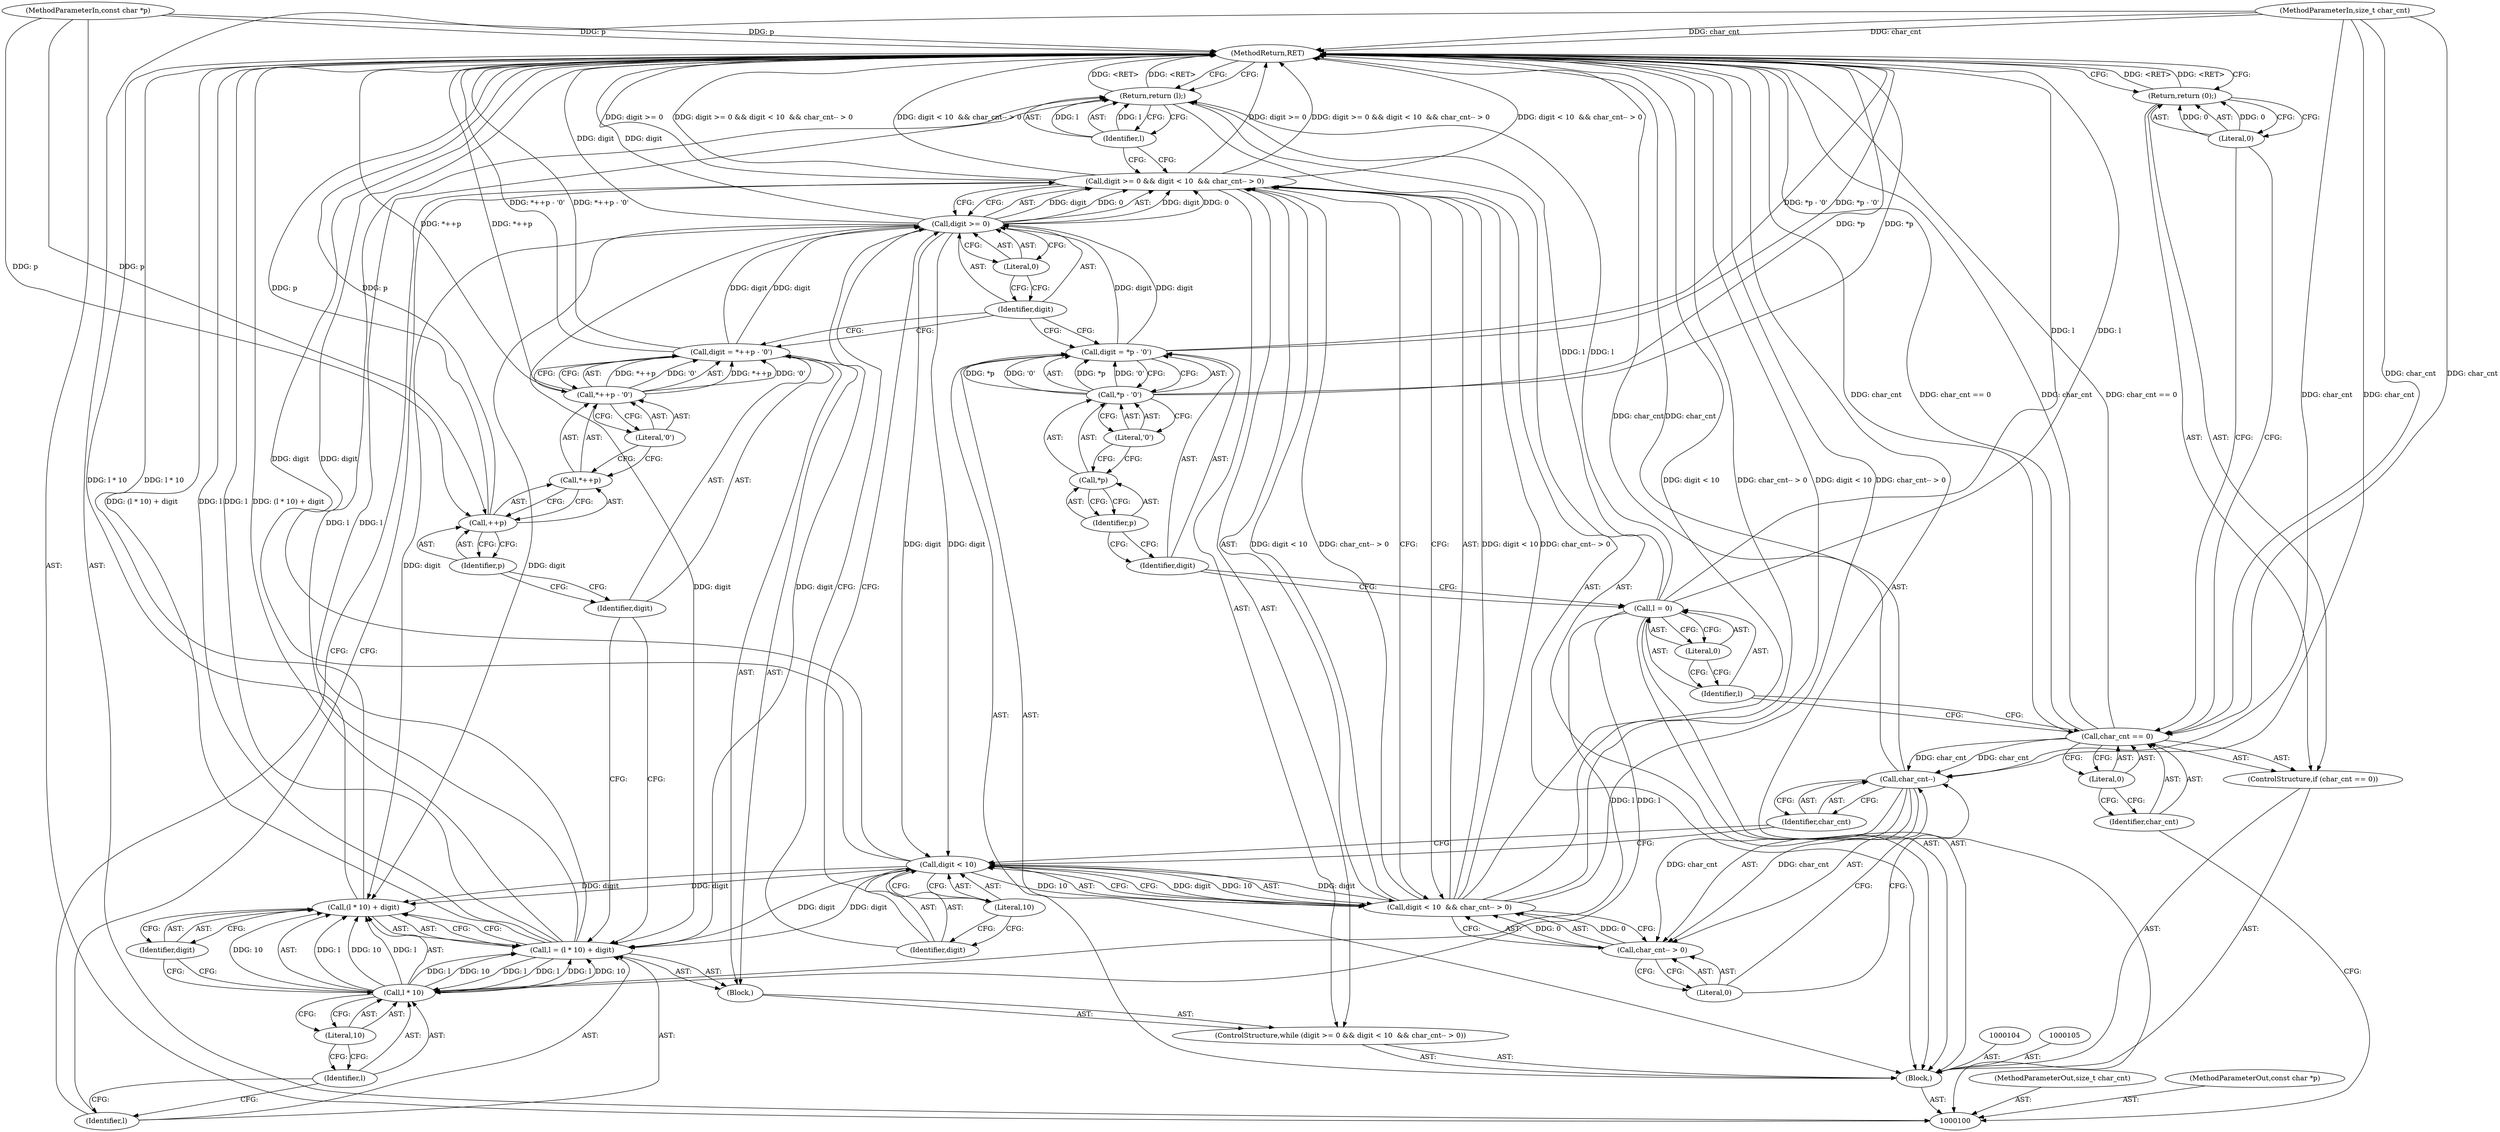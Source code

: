 digraph "0_libarchive_fa7438a0ff4033e4741c807394a9af6207940d71" {
"1000151" [label="(MethodReturn,RET)"];
"1000102" [label="(MethodParameterIn,size_t char_cnt)"];
"1000217" [label="(MethodParameterOut,size_t char_cnt)"];
"1000101" [label="(MethodParameterIn,const char *p)"];
"1000216" [label="(MethodParameterOut,const char *p)"];
"1000117" [label="(Call,*p - '0')"];
"1000118" [label="(Call,*p)"];
"1000119" [label="(Identifier,p)"];
"1000120" [label="(Literal,'0')"];
"1000115" [label="(Call,digit = *p - '0')"];
"1000116" [label="(Identifier,digit)"];
"1000125" [label="(Literal,0)"];
"1000121" [label="(ControlStructure,while (digit >= 0 && digit < 10  && char_cnt-- > 0))"];
"1000126" [label="(Call,digit < 10  && char_cnt-- > 0)"];
"1000127" [label="(Call,digit < 10)"];
"1000128" [label="(Identifier,digit)"];
"1000129" [label="(Literal,10)"];
"1000130" [label="(Call,char_cnt-- > 0)"];
"1000131" [label="(Call,char_cnt--)"];
"1000132" [label="(Identifier,char_cnt)"];
"1000133" [label="(Literal,0)"];
"1000134" [label="(Block,)"];
"1000122" [label="(Call,digit >= 0 && digit < 10  && char_cnt-- > 0)"];
"1000123" [label="(Call,digit >= 0)"];
"1000124" [label="(Identifier,digit)"];
"1000140" [label="(Literal,10)"];
"1000141" [label="(Identifier,digit)"];
"1000135" [label="(Call,l = (l * 10) + digit)"];
"1000136" [label="(Identifier,l)"];
"1000137" [label="(Call,(l * 10) + digit)"];
"1000138" [label="(Call,l * 10)"];
"1000139" [label="(Identifier,l)"];
"1000144" [label="(Call,*++p - '0')"];
"1000145" [label="(Call,*++p)"];
"1000146" [label="(Call,++p)"];
"1000147" [label="(Identifier,p)"];
"1000148" [label="(Literal,'0')"];
"1000142" [label="(Call,digit = *++p - '0')"];
"1000143" [label="(Identifier,digit)"];
"1000149" [label="(Return,return (l);)"];
"1000150" [label="(Identifier,l)"];
"1000103" [label="(Block,)"];
"1000106" [label="(ControlStructure,if (char_cnt == 0))"];
"1000109" [label="(Literal,0)"];
"1000107" [label="(Call,char_cnt == 0)"];
"1000108" [label="(Identifier,char_cnt)"];
"1000111" [label="(Literal,0)"];
"1000110" [label="(Return,return (0);)"];
"1000112" [label="(Call,l = 0)"];
"1000113" [label="(Identifier,l)"];
"1000114" [label="(Literal,0)"];
"1000151" -> "1000100"  [label="AST: "];
"1000151" -> "1000110"  [label="CFG: "];
"1000151" -> "1000149"  [label="CFG: "];
"1000149" -> "1000151"  [label="DDG: <RET>"];
"1000115" -> "1000151"  [label="DDG: *p - '0'"];
"1000107" -> "1000151"  [label="DDG: char_cnt"];
"1000107" -> "1000151"  [label="DDG: char_cnt == 0"];
"1000142" -> "1000151"  [label="DDG: *++p - '0'"];
"1000126" -> "1000151"  [label="DDG: digit < 10"];
"1000126" -> "1000151"  [label="DDG: char_cnt-- > 0"];
"1000117" -> "1000151"  [label="DDG: *p"];
"1000146" -> "1000151"  [label="DDG: p"];
"1000135" -> "1000151"  [label="DDG: (l * 10) + digit"];
"1000135" -> "1000151"  [label="DDG: l"];
"1000122" -> "1000151"  [label="DDG: digit < 10  && char_cnt-- > 0"];
"1000122" -> "1000151"  [label="DDG: digit >= 0"];
"1000122" -> "1000151"  [label="DDG: digit >= 0 && digit < 10  && char_cnt-- > 0"];
"1000131" -> "1000151"  [label="DDG: char_cnt"];
"1000102" -> "1000151"  [label="DDG: char_cnt"];
"1000112" -> "1000151"  [label="DDG: l"];
"1000101" -> "1000151"  [label="DDG: p"];
"1000144" -> "1000151"  [label="DDG: *++p"];
"1000127" -> "1000151"  [label="DDG: digit"];
"1000137" -> "1000151"  [label="DDG: l * 10"];
"1000123" -> "1000151"  [label="DDG: digit"];
"1000110" -> "1000151"  [label="DDG: <RET>"];
"1000102" -> "1000100"  [label="AST: "];
"1000102" -> "1000151"  [label="DDG: char_cnt"];
"1000102" -> "1000107"  [label="DDG: char_cnt"];
"1000102" -> "1000131"  [label="DDG: char_cnt"];
"1000217" -> "1000100"  [label="AST: "];
"1000101" -> "1000100"  [label="AST: "];
"1000101" -> "1000151"  [label="DDG: p"];
"1000101" -> "1000146"  [label="DDG: p"];
"1000216" -> "1000100"  [label="AST: "];
"1000117" -> "1000115"  [label="AST: "];
"1000117" -> "1000120"  [label="CFG: "];
"1000118" -> "1000117"  [label="AST: "];
"1000120" -> "1000117"  [label="AST: "];
"1000115" -> "1000117"  [label="CFG: "];
"1000117" -> "1000151"  [label="DDG: *p"];
"1000117" -> "1000115"  [label="DDG: *p"];
"1000117" -> "1000115"  [label="DDG: '0'"];
"1000118" -> "1000117"  [label="AST: "];
"1000118" -> "1000119"  [label="CFG: "];
"1000119" -> "1000118"  [label="AST: "];
"1000120" -> "1000118"  [label="CFG: "];
"1000119" -> "1000118"  [label="AST: "];
"1000119" -> "1000116"  [label="CFG: "];
"1000118" -> "1000119"  [label="CFG: "];
"1000120" -> "1000117"  [label="AST: "];
"1000120" -> "1000118"  [label="CFG: "];
"1000117" -> "1000120"  [label="CFG: "];
"1000115" -> "1000103"  [label="AST: "];
"1000115" -> "1000117"  [label="CFG: "];
"1000116" -> "1000115"  [label="AST: "];
"1000117" -> "1000115"  [label="AST: "];
"1000124" -> "1000115"  [label="CFG: "];
"1000115" -> "1000151"  [label="DDG: *p - '0'"];
"1000117" -> "1000115"  [label="DDG: *p"];
"1000117" -> "1000115"  [label="DDG: '0'"];
"1000115" -> "1000123"  [label="DDG: digit"];
"1000116" -> "1000115"  [label="AST: "];
"1000116" -> "1000112"  [label="CFG: "];
"1000119" -> "1000116"  [label="CFG: "];
"1000125" -> "1000123"  [label="AST: "];
"1000125" -> "1000124"  [label="CFG: "];
"1000123" -> "1000125"  [label="CFG: "];
"1000121" -> "1000103"  [label="AST: "];
"1000122" -> "1000121"  [label="AST: "];
"1000134" -> "1000121"  [label="AST: "];
"1000126" -> "1000122"  [label="AST: "];
"1000126" -> "1000127"  [label="CFG: "];
"1000126" -> "1000130"  [label="CFG: "];
"1000127" -> "1000126"  [label="AST: "];
"1000130" -> "1000126"  [label="AST: "];
"1000122" -> "1000126"  [label="CFG: "];
"1000126" -> "1000151"  [label="DDG: digit < 10"];
"1000126" -> "1000151"  [label="DDG: char_cnt-- > 0"];
"1000126" -> "1000122"  [label="DDG: digit < 10"];
"1000126" -> "1000122"  [label="DDG: char_cnt-- > 0"];
"1000127" -> "1000126"  [label="DDG: digit"];
"1000127" -> "1000126"  [label="DDG: 10"];
"1000130" -> "1000126"  [label="DDG: 0"];
"1000127" -> "1000126"  [label="AST: "];
"1000127" -> "1000129"  [label="CFG: "];
"1000128" -> "1000127"  [label="AST: "];
"1000129" -> "1000127"  [label="AST: "];
"1000132" -> "1000127"  [label="CFG: "];
"1000126" -> "1000127"  [label="CFG: "];
"1000127" -> "1000151"  [label="DDG: digit"];
"1000127" -> "1000126"  [label="DDG: digit"];
"1000127" -> "1000126"  [label="DDG: 10"];
"1000123" -> "1000127"  [label="DDG: digit"];
"1000127" -> "1000135"  [label="DDG: digit"];
"1000127" -> "1000137"  [label="DDG: digit"];
"1000128" -> "1000127"  [label="AST: "];
"1000128" -> "1000123"  [label="CFG: "];
"1000129" -> "1000128"  [label="CFG: "];
"1000129" -> "1000127"  [label="AST: "];
"1000129" -> "1000128"  [label="CFG: "];
"1000127" -> "1000129"  [label="CFG: "];
"1000130" -> "1000126"  [label="AST: "];
"1000130" -> "1000133"  [label="CFG: "];
"1000131" -> "1000130"  [label="AST: "];
"1000133" -> "1000130"  [label="AST: "];
"1000126" -> "1000130"  [label="CFG: "];
"1000130" -> "1000126"  [label="DDG: 0"];
"1000131" -> "1000130"  [label="DDG: char_cnt"];
"1000131" -> "1000130"  [label="AST: "];
"1000131" -> "1000132"  [label="CFG: "];
"1000132" -> "1000131"  [label="AST: "];
"1000133" -> "1000131"  [label="CFG: "];
"1000131" -> "1000151"  [label="DDG: char_cnt"];
"1000131" -> "1000130"  [label="DDG: char_cnt"];
"1000107" -> "1000131"  [label="DDG: char_cnt"];
"1000102" -> "1000131"  [label="DDG: char_cnt"];
"1000132" -> "1000131"  [label="AST: "];
"1000132" -> "1000127"  [label="CFG: "];
"1000131" -> "1000132"  [label="CFG: "];
"1000133" -> "1000130"  [label="AST: "];
"1000133" -> "1000131"  [label="CFG: "];
"1000130" -> "1000133"  [label="CFG: "];
"1000134" -> "1000121"  [label="AST: "];
"1000135" -> "1000134"  [label="AST: "];
"1000142" -> "1000134"  [label="AST: "];
"1000122" -> "1000121"  [label="AST: "];
"1000122" -> "1000123"  [label="CFG: "];
"1000122" -> "1000126"  [label="CFG: "];
"1000123" -> "1000122"  [label="AST: "];
"1000126" -> "1000122"  [label="AST: "];
"1000136" -> "1000122"  [label="CFG: "];
"1000150" -> "1000122"  [label="CFG: "];
"1000122" -> "1000151"  [label="DDG: digit < 10  && char_cnt-- > 0"];
"1000122" -> "1000151"  [label="DDG: digit >= 0"];
"1000122" -> "1000151"  [label="DDG: digit >= 0 && digit < 10  && char_cnt-- > 0"];
"1000123" -> "1000122"  [label="DDG: digit"];
"1000123" -> "1000122"  [label="DDG: 0"];
"1000126" -> "1000122"  [label="DDG: digit < 10"];
"1000126" -> "1000122"  [label="DDG: char_cnt-- > 0"];
"1000123" -> "1000122"  [label="AST: "];
"1000123" -> "1000125"  [label="CFG: "];
"1000124" -> "1000123"  [label="AST: "];
"1000125" -> "1000123"  [label="AST: "];
"1000128" -> "1000123"  [label="CFG: "];
"1000122" -> "1000123"  [label="CFG: "];
"1000123" -> "1000151"  [label="DDG: digit"];
"1000123" -> "1000122"  [label="DDG: digit"];
"1000123" -> "1000122"  [label="DDG: 0"];
"1000142" -> "1000123"  [label="DDG: digit"];
"1000115" -> "1000123"  [label="DDG: digit"];
"1000123" -> "1000127"  [label="DDG: digit"];
"1000123" -> "1000135"  [label="DDG: digit"];
"1000123" -> "1000137"  [label="DDG: digit"];
"1000124" -> "1000123"  [label="AST: "];
"1000124" -> "1000142"  [label="CFG: "];
"1000124" -> "1000115"  [label="CFG: "];
"1000125" -> "1000124"  [label="CFG: "];
"1000140" -> "1000138"  [label="AST: "];
"1000140" -> "1000139"  [label="CFG: "];
"1000138" -> "1000140"  [label="CFG: "];
"1000141" -> "1000137"  [label="AST: "];
"1000141" -> "1000138"  [label="CFG: "];
"1000137" -> "1000141"  [label="CFG: "];
"1000135" -> "1000134"  [label="AST: "];
"1000135" -> "1000137"  [label="CFG: "];
"1000136" -> "1000135"  [label="AST: "];
"1000137" -> "1000135"  [label="AST: "];
"1000143" -> "1000135"  [label="CFG: "];
"1000135" -> "1000151"  [label="DDG: (l * 10) + digit"];
"1000135" -> "1000151"  [label="DDG: l"];
"1000138" -> "1000135"  [label="DDG: l"];
"1000138" -> "1000135"  [label="DDG: 10"];
"1000127" -> "1000135"  [label="DDG: digit"];
"1000123" -> "1000135"  [label="DDG: digit"];
"1000135" -> "1000138"  [label="DDG: l"];
"1000135" -> "1000149"  [label="DDG: l"];
"1000136" -> "1000135"  [label="AST: "];
"1000136" -> "1000122"  [label="CFG: "];
"1000139" -> "1000136"  [label="CFG: "];
"1000137" -> "1000135"  [label="AST: "];
"1000137" -> "1000141"  [label="CFG: "];
"1000138" -> "1000137"  [label="AST: "];
"1000141" -> "1000137"  [label="AST: "];
"1000135" -> "1000137"  [label="CFG: "];
"1000137" -> "1000151"  [label="DDG: l * 10"];
"1000138" -> "1000137"  [label="DDG: l"];
"1000138" -> "1000137"  [label="DDG: 10"];
"1000127" -> "1000137"  [label="DDG: digit"];
"1000123" -> "1000137"  [label="DDG: digit"];
"1000138" -> "1000137"  [label="AST: "];
"1000138" -> "1000140"  [label="CFG: "];
"1000139" -> "1000138"  [label="AST: "];
"1000140" -> "1000138"  [label="AST: "];
"1000141" -> "1000138"  [label="CFG: "];
"1000138" -> "1000135"  [label="DDG: l"];
"1000138" -> "1000135"  [label="DDG: 10"];
"1000138" -> "1000137"  [label="DDG: l"];
"1000138" -> "1000137"  [label="DDG: 10"];
"1000112" -> "1000138"  [label="DDG: l"];
"1000135" -> "1000138"  [label="DDG: l"];
"1000139" -> "1000138"  [label="AST: "];
"1000139" -> "1000136"  [label="CFG: "];
"1000140" -> "1000139"  [label="CFG: "];
"1000144" -> "1000142"  [label="AST: "];
"1000144" -> "1000148"  [label="CFG: "];
"1000145" -> "1000144"  [label="AST: "];
"1000148" -> "1000144"  [label="AST: "];
"1000142" -> "1000144"  [label="CFG: "];
"1000144" -> "1000151"  [label="DDG: *++p"];
"1000144" -> "1000142"  [label="DDG: *++p"];
"1000144" -> "1000142"  [label="DDG: '0'"];
"1000145" -> "1000144"  [label="AST: "];
"1000145" -> "1000146"  [label="CFG: "];
"1000146" -> "1000145"  [label="AST: "];
"1000148" -> "1000145"  [label="CFG: "];
"1000146" -> "1000145"  [label="AST: "];
"1000146" -> "1000147"  [label="CFG: "];
"1000147" -> "1000146"  [label="AST: "];
"1000145" -> "1000146"  [label="CFG: "];
"1000146" -> "1000151"  [label="DDG: p"];
"1000101" -> "1000146"  [label="DDG: p"];
"1000147" -> "1000146"  [label="AST: "];
"1000147" -> "1000143"  [label="CFG: "];
"1000146" -> "1000147"  [label="CFG: "];
"1000148" -> "1000144"  [label="AST: "];
"1000148" -> "1000145"  [label="CFG: "];
"1000144" -> "1000148"  [label="CFG: "];
"1000142" -> "1000134"  [label="AST: "];
"1000142" -> "1000144"  [label="CFG: "];
"1000143" -> "1000142"  [label="AST: "];
"1000144" -> "1000142"  [label="AST: "];
"1000124" -> "1000142"  [label="CFG: "];
"1000142" -> "1000151"  [label="DDG: *++p - '0'"];
"1000142" -> "1000123"  [label="DDG: digit"];
"1000144" -> "1000142"  [label="DDG: *++p"];
"1000144" -> "1000142"  [label="DDG: '0'"];
"1000143" -> "1000142"  [label="AST: "];
"1000143" -> "1000135"  [label="CFG: "];
"1000147" -> "1000143"  [label="CFG: "];
"1000149" -> "1000103"  [label="AST: "];
"1000149" -> "1000150"  [label="CFG: "];
"1000150" -> "1000149"  [label="AST: "];
"1000151" -> "1000149"  [label="CFG: "];
"1000149" -> "1000151"  [label="DDG: <RET>"];
"1000150" -> "1000149"  [label="DDG: l"];
"1000112" -> "1000149"  [label="DDG: l"];
"1000135" -> "1000149"  [label="DDG: l"];
"1000150" -> "1000149"  [label="AST: "];
"1000150" -> "1000122"  [label="CFG: "];
"1000149" -> "1000150"  [label="CFG: "];
"1000150" -> "1000149"  [label="DDG: l"];
"1000103" -> "1000100"  [label="AST: "];
"1000104" -> "1000103"  [label="AST: "];
"1000105" -> "1000103"  [label="AST: "];
"1000106" -> "1000103"  [label="AST: "];
"1000112" -> "1000103"  [label="AST: "];
"1000115" -> "1000103"  [label="AST: "];
"1000121" -> "1000103"  [label="AST: "];
"1000149" -> "1000103"  [label="AST: "];
"1000106" -> "1000103"  [label="AST: "];
"1000107" -> "1000106"  [label="AST: "];
"1000110" -> "1000106"  [label="AST: "];
"1000109" -> "1000107"  [label="AST: "];
"1000109" -> "1000108"  [label="CFG: "];
"1000107" -> "1000109"  [label="CFG: "];
"1000107" -> "1000106"  [label="AST: "];
"1000107" -> "1000109"  [label="CFG: "];
"1000108" -> "1000107"  [label="AST: "];
"1000109" -> "1000107"  [label="AST: "];
"1000111" -> "1000107"  [label="CFG: "];
"1000113" -> "1000107"  [label="CFG: "];
"1000107" -> "1000151"  [label="DDG: char_cnt"];
"1000107" -> "1000151"  [label="DDG: char_cnt == 0"];
"1000102" -> "1000107"  [label="DDG: char_cnt"];
"1000107" -> "1000131"  [label="DDG: char_cnt"];
"1000108" -> "1000107"  [label="AST: "];
"1000108" -> "1000100"  [label="CFG: "];
"1000109" -> "1000108"  [label="CFG: "];
"1000111" -> "1000110"  [label="AST: "];
"1000111" -> "1000107"  [label="CFG: "];
"1000110" -> "1000111"  [label="CFG: "];
"1000111" -> "1000110"  [label="DDG: 0"];
"1000110" -> "1000106"  [label="AST: "];
"1000110" -> "1000111"  [label="CFG: "];
"1000111" -> "1000110"  [label="AST: "];
"1000151" -> "1000110"  [label="CFG: "];
"1000110" -> "1000151"  [label="DDG: <RET>"];
"1000111" -> "1000110"  [label="DDG: 0"];
"1000112" -> "1000103"  [label="AST: "];
"1000112" -> "1000114"  [label="CFG: "];
"1000113" -> "1000112"  [label="AST: "];
"1000114" -> "1000112"  [label="AST: "];
"1000116" -> "1000112"  [label="CFG: "];
"1000112" -> "1000151"  [label="DDG: l"];
"1000112" -> "1000138"  [label="DDG: l"];
"1000112" -> "1000149"  [label="DDG: l"];
"1000113" -> "1000112"  [label="AST: "];
"1000113" -> "1000107"  [label="CFG: "];
"1000114" -> "1000113"  [label="CFG: "];
"1000114" -> "1000112"  [label="AST: "];
"1000114" -> "1000113"  [label="CFG: "];
"1000112" -> "1000114"  [label="CFG: "];
}
